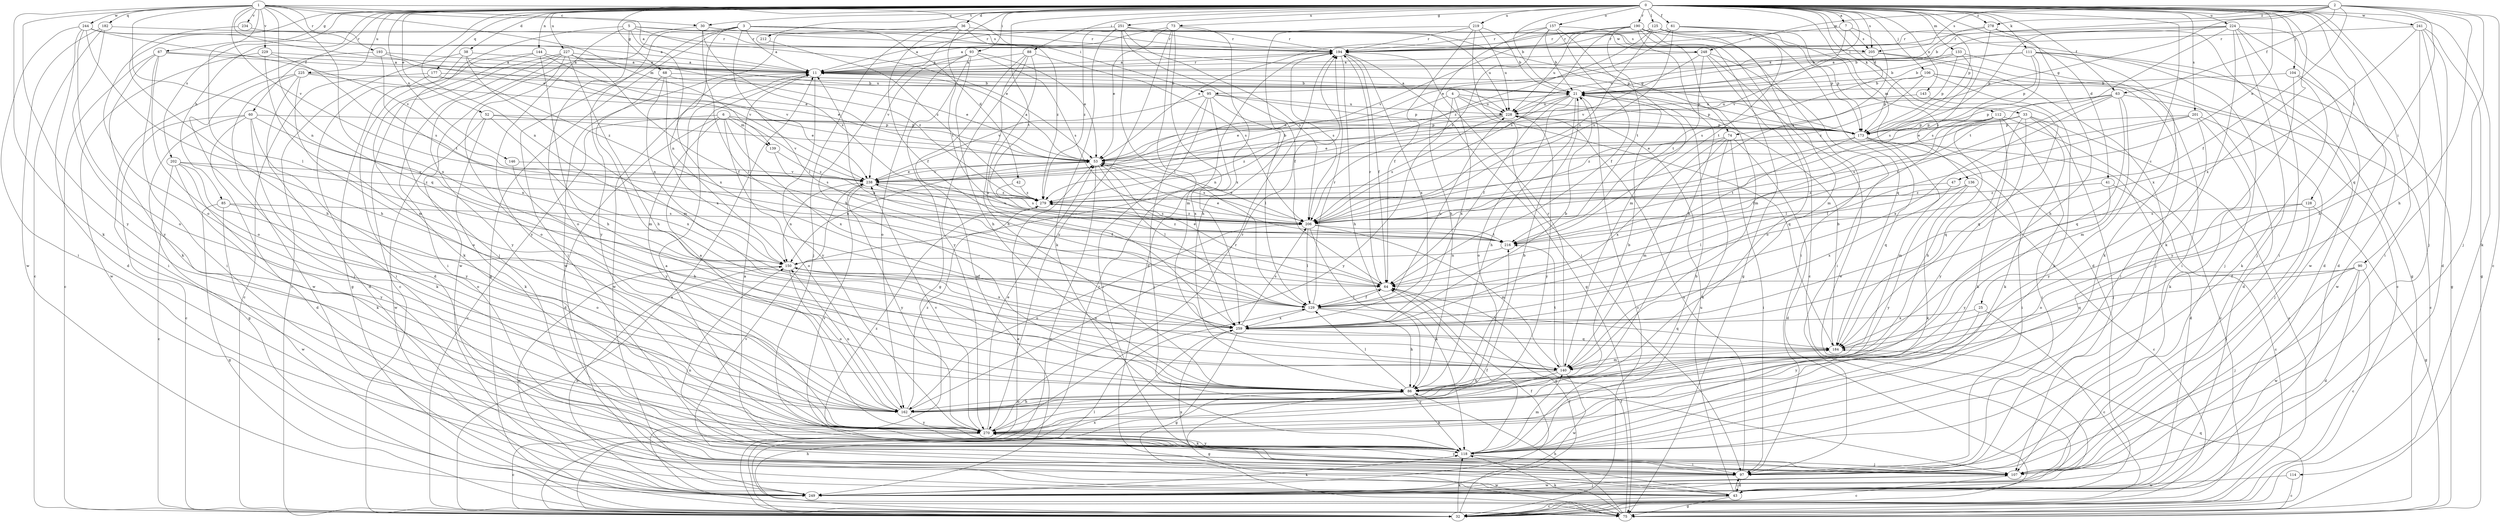 strict digraph  {
0;
1;
2;
3;
4;
5;
6;
7;
11;
21;
25;
30;
32;
33;
36;
38;
41;
42;
43;
47;
52;
53;
60;
61;
63;
64;
67;
68;
73;
74;
75;
85;
86;
88;
90;
93;
95;
97;
104;
106;
107;
111;
112;
114;
118;
125;
128;
129;
133;
136;
139;
140;
143;
144;
146;
150;
157;
162;
173;
177;
182;
184;
190;
193;
194;
201;
202;
205;
206;
212;
216;
219;
224;
225;
227;
228;
229;
234;
238;
241;
244;
248;
249;
251;
259;
270;
278;
279;
0 -> 7  [label=a];
0 -> 21  [label=b];
0 -> 25  [label=c];
0 -> 30  [label=c];
0 -> 33  [label=d];
0 -> 36  [label=d];
0 -> 38  [label=d];
0 -> 41  [label=d];
0 -> 47  [label=e];
0 -> 52  [label=e];
0 -> 60  [label=f];
0 -> 61  [label=f];
0 -> 63  [label=f];
0 -> 67  [label=g];
0 -> 68  [label=g];
0 -> 73  [label=g];
0 -> 85  [label=h];
0 -> 86  [label=h];
0 -> 88  [label=i];
0 -> 90  [label=i];
0 -> 93  [label=i];
0 -> 95  [label=i];
0 -> 104  [label=j];
0 -> 106  [label=j];
0 -> 107  [label=j];
0 -> 111  [label=k];
0 -> 112  [label=k];
0 -> 114  [label=k];
0 -> 125  [label=l];
0 -> 128  [label=l];
0 -> 133  [label=m];
0 -> 136  [label=m];
0 -> 143  [label=n];
0 -> 144  [label=n];
0 -> 146  [label=n];
0 -> 150  [label=n];
0 -> 157  [label=o];
0 -> 162  [label=o];
0 -> 173  [label=p];
0 -> 177  [label=q];
0 -> 190  [label=r];
0 -> 201  [label=s];
0 -> 202  [label=s];
0 -> 205  [label=s];
0 -> 212  [label=t];
0 -> 216  [label=t];
0 -> 219  [label=u];
0 -> 224  [label=u];
0 -> 225  [label=u];
0 -> 227  [label=u];
0 -> 241  [label=w];
0 -> 251  [label=x];
0 -> 259  [label=x];
0 -> 278  [label=z];
1 -> 11  [label=a];
1 -> 30  [label=c];
1 -> 53  [label=e];
1 -> 95  [label=i];
1 -> 118  [label=k];
1 -> 129  [label=l];
1 -> 139  [label=m];
1 -> 150  [label=n];
1 -> 182  [label=q];
1 -> 184  [label=q];
1 -> 193  [label=r];
1 -> 229  [label=v];
1 -> 234  [label=v];
1 -> 238  [label=v];
1 -> 244  [label=w];
1 -> 259  [label=x];
1 -> 270  [label=y];
2 -> 21  [label=b];
2 -> 32  [label=c];
2 -> 63  [label=f];
2 -> 64  [label=f];
2 -> 74  [label=g];
2 -> 86  [label=h];
2 -> 107  [label=j];
2 -> 184  [label=q];
2 -> 205  [label=s];
2 -> 248  [label=w];
2 -> 278  [label=z];
3 -> 11  [label=a];
3 -> 42  [label=d];
3 -> 74  [label=g];
3 -> 75  [label=g];
3 -> 97  [label=i];
3 -> 129  [label=l];
3 -> 150  [label=n];
3 -> 205  [label=s];
3 -> 248  [label=w];
3 -> 270  [label=y];
4 -> 53  [label=e];
4 -> 173  [label=p];
4 -> 184  [label=q];
4 -> 228  [label=u];
4 -> 259  [label=x];
4 -> 270  [label=y];
5 -> 53  [label=e];
5 -> 107  [label=j];
5 -> 162  [label=o];
5 -> 194  [label=r];
5 -> 205  [label=s];
5 -> 259  [label=x];
5 -> 270  [label=y];
6 -> 32  [label=c];
6 -> 43  [label=d];
6 -> 139  [label=m];
6 -> 162  [label=o];
6 -> 173  [label=p];
6 -> 238  [label=v];
6 -> 259  [label=x];
6 -> 270  [label=y];
7 -> 194  [label=r];
7 -> 205  [label=s];
7 -> 206  [label=s];
7 -> 238  [label=v];
11 -> 21  [label=b];
11 -> 173  [label=p];
11 -> 194  [label=r];
11 -> 249  [label=w];
11 -> 270  [label=y];
21 -> 11  [label=a];
21 -> 32  [label=c];
21 -> 64  [label=f];
21 -> 86  [label=h];
21 -> 150  [label=n];
21 -> 162  [label=o];
21 -> 228  [label=u];
25 -> 32  [label=c];
25 -> 259  [label=x];
25 -> 270  [label=y];
30 -> 129  [label=l];
30 -> 173  [label=p];
30 -> 194  [label=r];
30 -> 206  [label=s];
30 -> 249  [label=w];
32 -> 11  [label=a];
32 -> 53  [label=e];
32 -> 64  [label=f];
32 -> 86  [label=h];
32 -> 118  [label=k];
32 -> 129  [label=l];
32 -> 194  [label=r];
33 -> 32  [label=c];
33 -> 53  [label=e];
33 -> 107  [label=j];
33 -> 118  [label=k];
33 -> 173  [label=p];
33 -> 184  [label=q];
33 -> 270  [label=y];
33 -> 279  [label=z];
36 -> 64  [label=f];
36 -> 107  [label=j];
36 -> 194  [label=r];
36 -> 216  [label=t];
36 -> 249  [label=w];
36 -> 279  [label=z];
38 -> 11  [label=a];
38 -> 32  [label=c];
38 -> 75  [label=g];
38 -> 140  [label=m];
38 -> 238  [label=v];
41 -> 32  [label=c];
41 -> 270  [label=y];
41 -> 279  [label=z];
42 -> 206  [label=s];
42 -> 279  [label=z];
43 -> 32  [label=c];
43 -> 75  [label=g];
43 -> 97  [label=i];
43 -> 228  [label=u];
43 -> 238  [label=v];
43 -> 259  [label=x];
47 -> 259  [label=x];
47 -> 279  [label=z];
52 -> 53  [label=e];
52 -> 118  [label=k];
52 -> 173  [label=p];
52 -> 249  [label=w];
52 -> 259  [label=x];
53 -> 11  [label=a];
53 -> 32  [label=c];
53 -> 129  [label=l];
53 -> 150  [label=n];
53 -> 206  [label=s];
53 -> 238  [label=v];
60 -> 32  [label=c];
60 -> 43  [label=d];
60 -> 75  [label=g];
60 -> 118  [label=k];
60 -> 150  [label=n];
60 -> 173  [label=p];
60 -> 270  [label=y];
61 -> 53  [label=e];
61 -> 75  [label=g];
61 -> 173  [label=p];
61 -> 194  [label=r];
61 -> 206  [label=s];
61 -> 216  [label=t];
63 -> 32  [label=c];
63 -> 140  [label=m];
63 -> 173  [label=p];
63 -> 184  [label=q];
63 -> 216  [label=t];
63 -> 228  [label=u];
63 -> 259  [label=x];
64 -> 53  [label=e];
64 -> 129  [label=l];
64 -> 194  [label=r];
67 -> 11  [label=a];
67 -> 32  [label=c];
67 -> 53  [label=e];
67 -> 97  [label=i];
67 -> 118  [label=k];
67 -> 162  [label=o];
68 -> 21  [label=b];
68 -> 53  [label=e];
68 -> 140  [label=m];
68 -> 150  [label=n];
68 -> 259  [label=x];
73 -> 11  [label=a];
73 -> 43  [label=d];
73 -> 53  [label=e];
73 -> 140  [label=m];
73 -> 194  [label=r];
73 -> 259  [label=x];
73 -> 270  [label=y];
74 -> 43  [label=d];
74 -> 53  [label=e];
74 -> 97  [label=i];
74 -> 118  [label=k];
74 -> 140  [label=m];
74 -> 259  [label=x];
75 -> 64  [label=f];
75 -> 86  [label=h];
75 -> 118  [label=k];
75 -> 184  [label=q];
75 -> 259  [label=x];
85 -> 75  [label=g];
85 -> 162  [label=o];
85 -> 206  [label=s];
85 -> 249  [label=w];
86 -> 21  [label=b];
86 -> 75  [label=g];
86 -> 118  [label=k];
86 -> 129  [label=l];
86 -> 162  [label=o];
86 -> 216  [label=t];
88 -> 11  [label=a];
88 -> 86  [label=h];
88 -> 206  [label=s];
88 -> 249  [label=w];
88 -> 259  [label=x];
88 -> 270  [label=y];
90 -> 32  [label=c];
90 -> 43  [label=d];
90 -> 64  [label=f];
90 -> 107  [label=j];
90 -> 184  [label=q];
90 -> 249  [label=w];
93 -> 11  [label=a];
93 -> 53  [label=e];
93 -> 75  [label=g];
93 -> 86  [label=h];
93 -> 162  [label=o];
93 -> 206  [label=s];
93 -> 238  [label=v];
95 -> 97  [label=i];
95 -> 107  [label=j];
95 -> 129  [label=l];
95 -> 173  [label=p];
95 -> 228  [label=u];
95 -> 238  [label=v];
95 -> 259  [label=x];
97 -> 43  [label=d];
97 -> 228  [label=u];
97 -> 249  [label=w];
104 -> 21  [label=b];
104 -> 118  [label=k];
104 -> 249  [label=w];
104 -> 270  [label=y];
106 -> 21  [label=b];
106 -> 43  [label=d];
106 -> 97  [label=i];
106 -> 118  [label=k];
106 -> 173  [label=p];
106 -> 279  [label=z];
107 -> 11  [label=a];
107 -> 32  [label=c];
107 -> 150  [label=n];
107 -> 249  [label=w];
107 -> 270  [label=y];
111 -> 11  [label=a];
111 -> 21  [label=b];
111 -> 75  [label=g];
111 -> 107  [label=j];
111 -> 118  [label=k];
111 -> 173  [label=p];
111 -> 206  [label=s];
112 -> 32  [label=c];
112 -> 64  [label=f];
112 -> 86  [label=h];
112 -> 97  [label=i];
112 -> 118  [label=k];
112 -> 129  [label=l];
112 -> 173  [label=p];
114 -> 32  [label=c];
114 -> 249  [label=w];
118 -> 11  [label=a];
118 -> 21  [label=b];
118 -> 64  [label=f];
118 -> 97  [label=i];
118 -> 107  [label=j];
118 -> 140  [label=m];
118 -> 238  [label=v];
118 -> 270  [label=y];
118 -> 279  [label=z];
125 -> 43  [label=d];
125 -> 53  [label=e];
125 -> 140  [label=m];
125 -> 173  [label=p];
125 -> 194  [label=r];
125 -> 206  [label=s];
125 -> 238  [label=v];
125 -> 279  [label=z];
128 -> 75  [label=g];
128 -> 97  [label=i];
128 -> 162  [label=o];
128 -> 206  [label=s];
129 -> 11  [label=a];
129 -> 64  [label=f];
129 -> 86  [label=h];
129 -> 184  [label=q];
129 -> 194  [label=r];
129 -> 228  [label=u];
129 -> 259  [label=x];
133 -> 11  [label=a];
133 -> 21  [label=b];
133 -> 97  [label=i];
133 -> 173  [label=p];
133 -> 206  [label=s];
136 -> 32  [label=c];
136 -> 118  [label=k];
136 -> 129  [label=l];
136 -> 270  [label=y];
136 -> 279  [label=z];
139 -> 206  [label=s];
139 -> 279  [label=z];
140 -> 86  [label=h];
140 -> 150  [label=n];
140 -> 194  [label=r];
140 -> 216  [label=t];
140 -> 249  [label=w];
140 -> 270  [label=y];
143 -> 184  [label=q];
143 -> 228  [label=u];
144 -> 11  [label=a];
144 -> 43  [label=d];
144 -> 86  [label=h];
144 -> 118  [label=k];
144 -> 238  [label=v];
146 -> 86  [label=h];
146 -> 238  [label=v];
150 -> 64  [label=f];
150 -> 162  [label=o];
150 -> 249  [label=w];
150 -> 259  [label=x];
157 -> 21  [label=b];
157 -> 64  [label=f];
157 -> 75  [label=g];
157 -> 86  [label=h];
157 -> 140  [label=m];
157 -> 194  [label=r];
157 -> 206  [label=s];
162 -> 21  [label=b];
162 -> 86  [label=h];
162 -> 150  [label=n];
162 -> 184  [label=q];
162 -> 194  [label=r];
162 -> 270  [label=y];
162 -> 279  [label=z];
173 -> 43  [label=d];
173 -> 53  [label=e];
173 -> 97  [label=i];
173 -> 140  [label=m];
173 -> 184  [label=q];
173 -> 216  [label=t];
177 -> 21  [label=b];
177 -> 32  [label=c];
177 -> 97  [label=i];
177 -> 279  [label=z];
182 -> 32  [label=c];
182 -> 194  [label=r];
182 -> 249  [label=w];
182 -> 270  [label=y];
184 -> 21  [label=b];
184 -> 140  [label=m];
190 -> 32  [label=c];
190 -> 86  [label=h];
190 -> 97  [label=i];
190 -> 140  [label=m];
190 -> 184  [label=q];
190 -> 194  [label=r];
190 -> 206  [label=s];
190 -> 216  [label=t];
190 -> 228  [label=u];
193 -> 11  [label=a];
193 -> 97  [label=i];
193 -> 216  [label=t];
193 -> 228  [label=u];
194 -> 11  [label=a];
194 -> 64  [label=f];
194 -> 75  [label=g];
194 -> 86  [label=h];
194 -> 206  [label=s];
194 -> 259  [label=x];
201 -> 107  [label=j];
201 -> 118  [label=k];
201 -> 129  [label=l];
201 -> 173  [label=p];
201 -> 206  [label=s];
201 -> 270  [label=y];
202 -> 32  [label=c];
202 -> 118  [label=k];
202 -> 162  [label=o];
202 -> 238  [label=v];
202 -> 270  [label=y];
202 -> 279  [label=z];
205 -> 32  [label=c];
205 -> 107  [label=j];
205 -> 206  [label=s];
205 -> 228  [label=u];
206 -> 53  [label=e];
206 -> 118  [label=k];
206 -> 129  [label=l];
206 -> 140  [label=m];
206 -> 162  [label=o];
206 -> 216  [label=t];
206 -> 238  [label=v];
206 -> 279  [label=z];
212 -> 279  [label=z];
216 -> 53  [label=e];
216 -> 150  [label=n];
216 -> 279  [label=z];
219 -> 21  [label=b];
219 -> 64  [label=f];
219 -> 86  [label=h];
219 -> 97  [label=i];
219 -> 194  [label=r];
219 -> 228  [label=u];
224 -> 21  [label=b];
224 -> 43  [label=d];
224 -> 97  [label=i];
224 -> 107  [label=j];
224 -> 118  [label=k];
224 -> 173  [label=p];
224 -> 194  [label=r];
224 -> 216  [label=t];
224 -> 249  [label=w];
225 -> 21  [label=b];
225 -> 43  [label=d];
225 -> 53  [label=e];
225 -> 107  [label=j];
225 -> 162  [label=o];
225 -> 249  [label=w];
227 -> 11  [label=a];
227 -> 32  [label=c];
227 -> 64  [label=f];
227 -> 86  [label=h];
227 -> 97  [label=i];
227 -> 162  [label=o];
227 -> 270  [label=y];
227 -> 279  [label=z];
228 -> 53  [label=e];
228 -> 173  [label=p];
228 -> 206  [label=s];
228 -> 270  [label=y];
228 -> 279  [label=z];
229 -> 11  [label=a];
229 -> 140  [label=m];
229 -> 206  [label=s];
229 -> 249  [label=w];
234 -> 86  [label=h];
234 -> 194  [label=r];
238 -> 21  [label=b];
238 -> 53  [label=e];
238 -> 64  [label=f];
238 -> 150  [label=n];
238 -> 270  [label=y];
238 -> 279  [label=z];
241 -> 43  [label=d];
241 -> 75  [label=g];
241 -> 86  [label=h];
241 -> 97  [label=i];
241 -> 194  [label=r];
241 -> 259  [label=x];
244 -> 11  [label=a];
244 -> 43  [label=d];
244 -> 86  [label=h];
244 -> 97  [label=i];
244 -> 162  [label=o];
244 -> 194  [label=r];
244 -> 238  [label=v];
248 -> 11  [label=a];
248 -> 97  [label=i];
248 -> 162  [label=o];
248 -> 216  [label=t];
248 -> 238  [label=v];
248 -> 249  [label=w];
249 -> 64  [label=f];
249 -> 107  [label=j];
249 -> 118  [label=k];
249 -> 150  [label=n];
251 -> 11  [label=a];
251 -> 64  [label=f];
251 -> 118  [label=k];
251 -> 129  [label=l];
251 -> 194  [label=r];
251 -> 206  [label=s];
251 -> 228  [label=u];
251 -> 279  [label=z];
259 -> 21  [label=b];
259 -> 75  [label=g];
259 -> 184  [label=q];
259 -> 206  [label=s];
270 -> 11  [label=a];
270 -> 32  [label=c];
270 -> 53  [label=e];
270 -> 118  [label=k];
270 -> 194  [label=r];
270 -> 238  [label=v];
278 -> 21  [label=b];
278 -> 43  [label=d];
278 -> 86  [label=h];
278 -> 194  [label=r];
278 -> 206  [label=s];
279 -> 206  [label=s];
}
